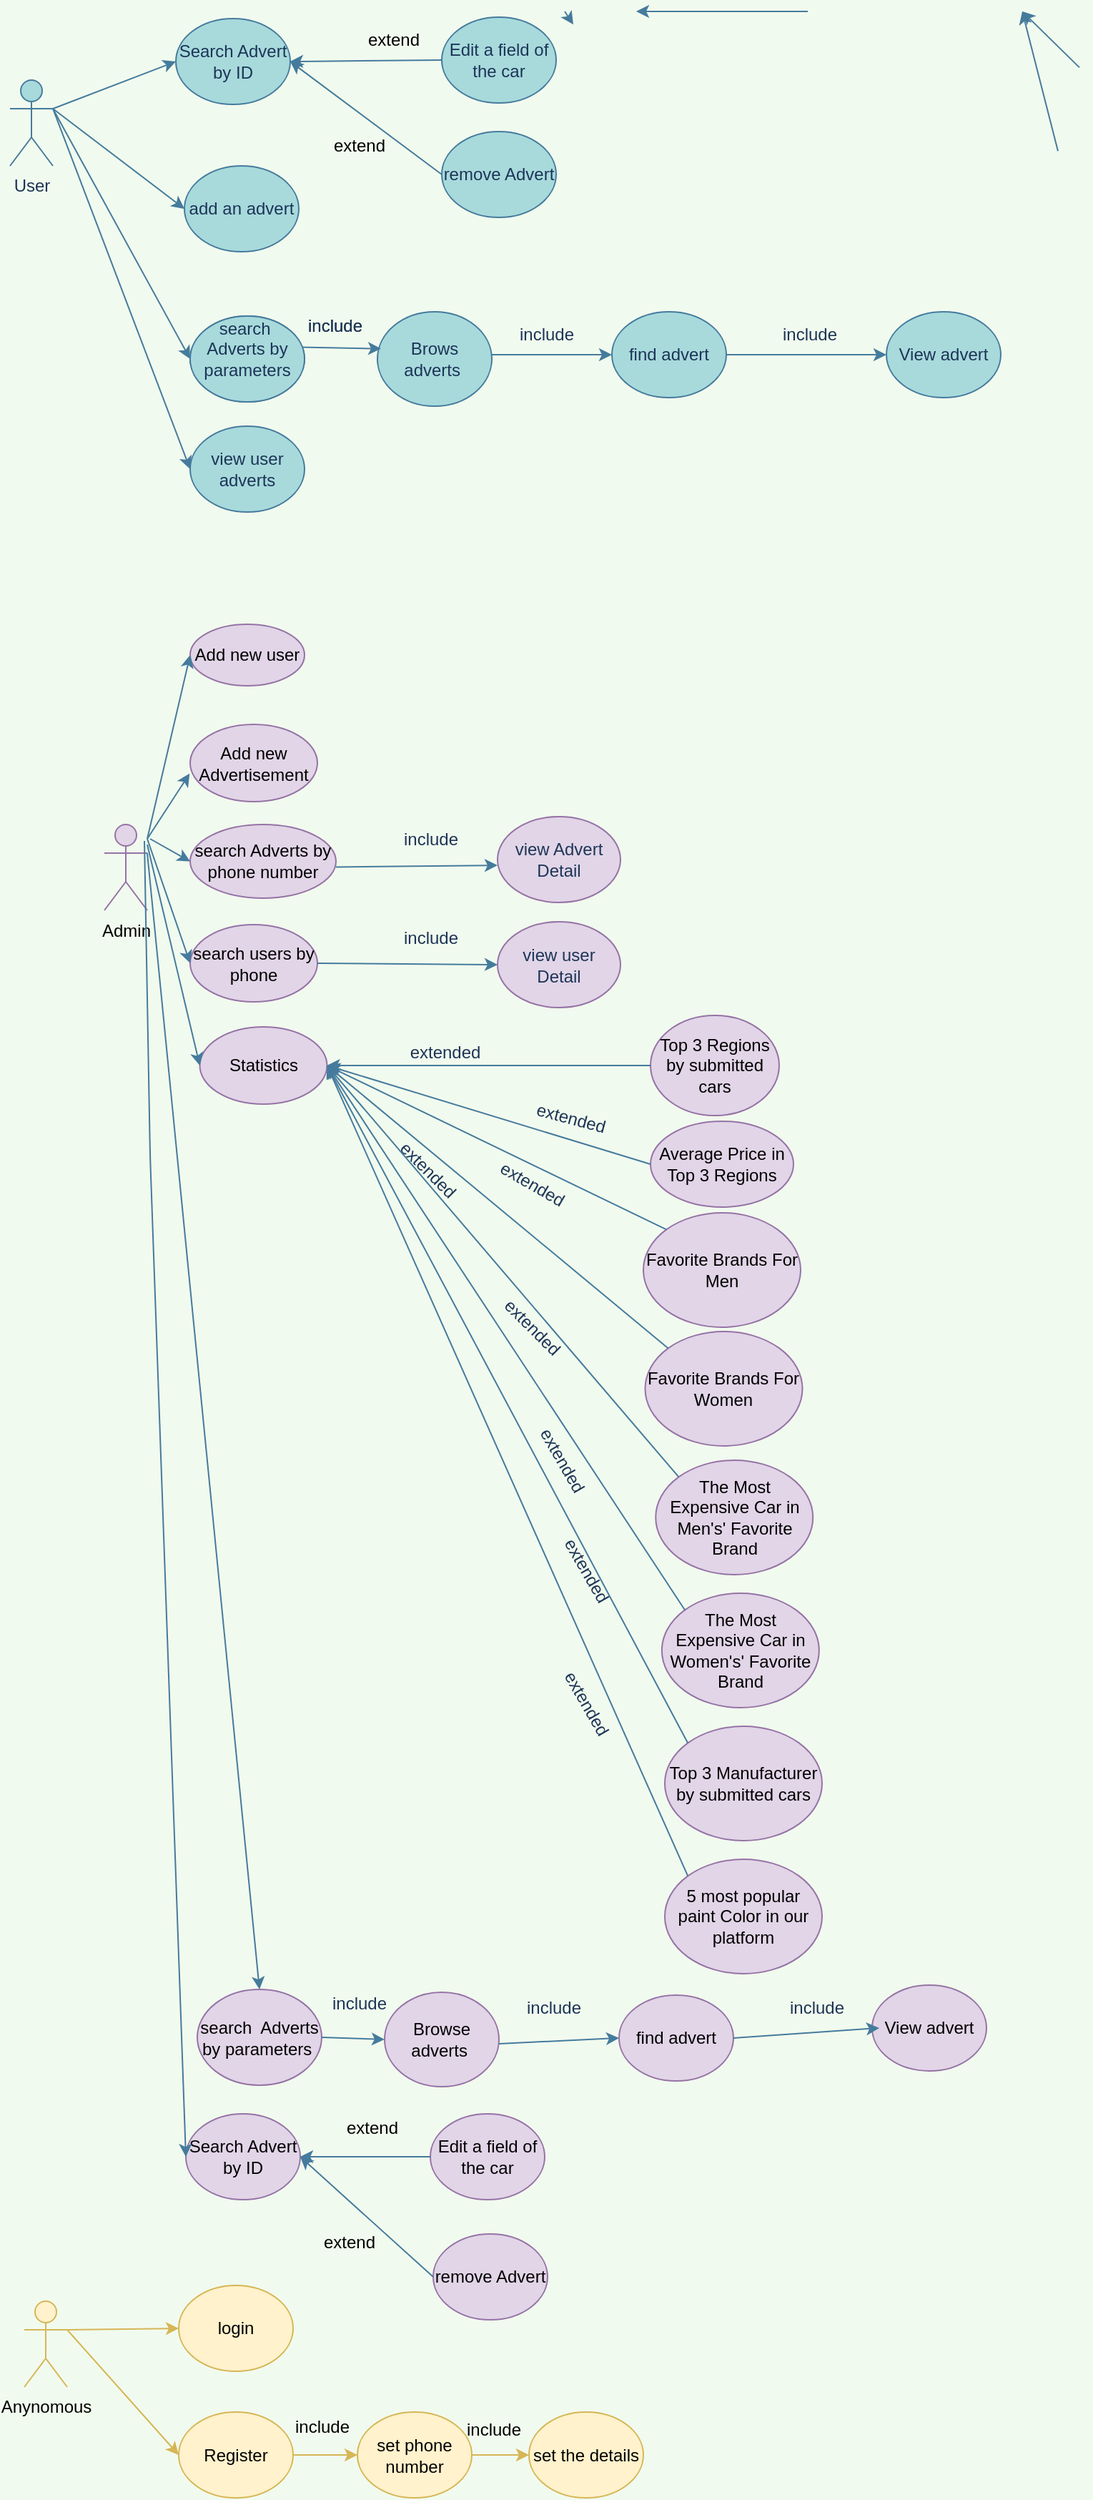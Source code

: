 <mxfile version="14.9.0" type="github">
  <diagram id="tswVuwicUbU1k4SYGEqR" name="Page-1">
    <mxGraphModel dx="1120" dy="589" grid="1" gridSize="10" guides="1" tooltips="1" connect="1" arrows="1" fold="1" page="1" pageScale="1" pageWidth="850" pageHeight="1100" background="#F1FAEE" math="0" shadow="0">
      <root>
        <mxCell id="0" />
        <mxCell id="1" parent="0" />
        <mxCell id="bs741uLaWHL2bu_HKlmw-3" value="User" style="shape=umlActor;verticalLabelPosition=bottom;verticalAlign=top;html=1;outlineConnect=0;fillColor=#A8DADC;strokeColor=#457B9D;fontColor=#1D3557;" parent="1" vertex="1">
          <mxGeometry x="102" y="88" width="30" height="60" as="geometry" />
        </mxCell>
        <mxCell id="bs741uLaWHL2bu_HKlmw-4" value="Admin" style="shape=umlActor;verticalLabelPosition=bottom;verticalAlign=top;html=1;outlineConnect=0;fillColor=#e1d5e7;strokeColor=#9673a6;" parent="1" vertex="1">
          <mxGeometry x="168" y="608.5" width="30" height="60" as="geometry" />
        </mxCell>
        <mxCell id="bs741uLaWHL2bu_HKlmw-12" value="Add new user" style="ellipse;whiteSpace=wrap;html=1;fillColor=#e1d5e7;strokeColor=#9673a6;" parent="1" vertex="1">
          <mxGeometry x="228" y="468.5" width="80" height="43" as="geometry" />
        </mxCell>
        <mxCell id="bs741uLaWHL2bu_HKlmw-13" value="Add new Advertisement" style="ellipse;whiteSpace=wrap;html=1;fillColor=#e1d5e7;strokeColor=#9673a6;" parent="1" vertex="1">
          <mxGeometry x="228" y="538.5" width="89" height="54" as="geometry" />
        </mxCell>
        <mxCell id="bs741uLaWHL2bu_HKlmw-14" value="search Adverts by phone number" style="ellipse;whiteSpace=wrap;html=1;fillColor=#e1d5e7;strokeColor=#9673a6;" parent="1" vertex="1">
          <mxGeometry x="228" y="608.5" width="102" height="51.5" as="geometry" />
        </mxCell>
        <mxCell id="bs741uLaWHL2bu_HKlmw-15" value="search users by phone" style="ellipse;whiteSpace=wrap;html=1;fillColor=#e1d5e7;strokeColor=#9673a6;" parent="1" vertex="1">
          <mxGeometry x="228" y="678.5" width="89" height="54" as="geometry" />
        </mxCell>
        <mxCell id="bs741uLaWHL2bu_HKlmw-18" value="Register" style="ellipse;whiteSpace=wrap;html=1;fillColor=#fff2cc;strokeColor=#d6b656;" parent="1" vertex="1">
          <mxGeometry x="220" y="1718.5" width="80" height="60" as="geometry" />
        </mxCell>
        <mxCell id="bs741uLaWHL2bu_HKlmw-20" value="add an advert" style="ellipse;whiteSpace=wrap;html=1;fillColor=#A8DADC;strokeColor=#457B9D;fontColor=#1D3557;" parent="1" vertex="1">
          <mxGeometry x="224" y="148" width="80" height="60" as="geometry" />
        </mxCell>
        <mxCell id="bs741uLaWHL2bu_HKlmw-21" value="search all Adverts&amp;nbsp;" style="ellipse;whiteSpace=wrap;html=1;fillColor=#A8DADC;strokeColor=#457B9D;fontColor=#1D3557;" parent="1" vertex="1">
          <mxGeometry x="228" y="253" width="80" height="60" as="geometry" />
        </mxCell>
        <mxCell id="bs741uLaWHL2bu_HKlmw-25" value="" style="endArrow=classic;html=1;entryX=0;entryY=0.5;entryDx=0;entryDy=0;exitX=1;exitY=0.333;exitDx=0;exitDy=0;labelBackgroundColor=#F1FAEE;strokeColor=#457B9D;fontColor=#1D3557;exitPerimeter=0;" parent="1" source="bs741uLaWHL2bu_HKlmw-3" target="ZwZOfSkLAcL02MN4zeSt-24" edge="1">
          <mxGeometry width="50" height="50" relative="1" as="geometry">
            <mxPoint x="186" y="110" as="sourcePoint" />
            <mxPoint x="220" y="40" as="targetPoint" />
          </mxGeometry>
        </mxCell>
        <mxCell id="bs741uLaWHL2bu_HKlmw-29" value="" style="endArrow=classic;html=1;entryX=0;entryY=0.5;entryDx=0;entryDy=0;exitX=1;exitY=0.333;exitDx=0;exitDy=0;labelBackgroundColor=#F1FAEE;strokeColor=#457B9D;fontColor=#1D3557;exitPerimeter=0;" parent="1" source="bs741uLaWHL2bu_HKlmw-3" target="bs741uLaWHL2bu_HKlmw-20" edge="1">
          <mxGeometry width="50" height="50" relative="1" as="geometry">
            <mxPoint x="186" y="110" as="sourcePoint" />
            <mxPoint x="286.72" y="80" as="targetPoint" />
          </mxGeometry>
        </mxCell>
        <mxCell id="bs741uLaWHL2bu_HKlmw-30" value="" style="endArrow=classic;html=1;exitX=1;exitY=0.333;exitDx=0;exitDy=0;entryX=0;entryY=0.5;entryDx=0;entryDy=0;labelBackgroundColor=#F1FAEE;strokeColor=#457B9D;fontColor=#1D3557;exitPerimeter=0;" parent="1" source="bs741uLaWHL2bu_HKlmw-3" target="bs741uLaWHL2bu_HKlmw-21" edge="1">
          <mxGeometry width="50" height="50" relative="1" as="geometry">
            <mxPoint x="186" y="110" as="sourcePoint" />
            <mxPoint x="251.0" y="170.5" as="targetPoint" />
          </mxGeometry>
        </mxCell>
        <mxCell id="bs741uLaWHL2bu_HKlmw-36" value="" style="endArrow=classic;html=1;labelBackgroundColor=#F1FAEE;strokeColor=#d6b656;fontColor=#1D3557;entryX=0;entryY=0.5;entryDx=0;entryDy=0;exitX=1;exitY=0.333;exitDx=0;exitDy=0;exitPerimeter=0;fillColor=#fff2cc;" parent="1" source="DUVo78RTMQmbti6cE1o_-9" target="DUVo78RTMQmbti6cE1o_-12" edge="1">
          <mxGeometry width="50" height="50" relative="1" as="geometry">
            <mxPoint x="160" y="1670" as="sourcePoint" />
            <mxPoint x="200" y="1672" as="targetPoint" />
          </mxGeometry>
        </mxCell>
        <mxCell id="bs741uLaWHL2bu_HKlmw-39" value="" style="endArrow=classic;html=1;exitX=1;exitY=0.5;exitDx=0;exitDy=0;labelBackgroundColor=#F1FAEE;strokeColor=#457B9D;fontColor=#1D3557;entryX=0;entryY=0.5;entryDx=0;entryDy=0;" parent="1" target="bs741uLaWHL2bu_HKlmw-37" edge="1">
          <mxGeometry width="50" height="50" relative="1" as="geometry">
            <mxPoint x="660" y="40" as="sourcePoint" />
            <mxPoint x="540" y="40" as="targetPoint" />
          </mxGeometry>
        </mxCell>
        <mxCell id="bs741uLaWHL2bu_HKlmw-56" value="include" style="text;html=1;align=center;verticalAlign=middle;resizable=0;points=[];autosize=1;strokeColor=none;rotation=0;fontColor=#1D3557;" parent="1" vertex="1">
          <mxGeometry x="304" y="250" width="50" height="20" as="geometry" />
        </mxCell>
        <mxCell id="Sk61M5sw2czVdU3ApHa5-1" value="Brows adverts&amp;nbsp;" style="ellipse;whiteSpace=wrap;html=1;fillColor=#A8DADC;strokeColor=#457B9D;fontColor=#1D3557;" parent="1" vertex="1">
          <mxGeometry x="359" y="250" width="80" height="66" as="geometry" />
        </mxCell>
        <mxCell id="Sk61M5sw2czVdU3ApHa5-3" value="find advert" style="ellipse;whiteSpace=wrap;html=1;fillColor=#A8DADC;strokeColor=#457B9D;fontColor=#1D3557;" parent="1" vertex="1">
          <mxGeometry x="523" y="250" width="80" height="60" as="geometry" />
        </mxCell>
        <mxCell id="Sk61M5sw2czVdU3ApHa5-5" value="" style="endArrow=classic;html=1;labelBackgroundColor=#F1FAEE;strokeColor=#457B9D;fontColor=#1D3557;entryX=0;entryY=0.5;entryDx=0;entryDy=0;" parent="1" target="Sk61M5sw2czVdU3ApHa5-3" edge="1">
          <mxGeometry width="50" height="50" relative="1" as="geometry">
            <mxPoint x="439" y="280" as="sourcePoint" />
            <mxPoint x="428.5" y="280" as="targetPoint" />
          </mxGeometry>
        </mxCell>
        <mxCell id="Sk61M5sw2czVdU3ApHa5-6" value="include" style="text;html=1;align=center;verticalAlign=middle;resizable=0;points=[];autosize=1;strokeColor=none;rotation=0;fontColor=#1D3557;" parent="1" vertex="1">
          <mxGeometry x="452" y="256" width="50" height="20" as="geometry" />
        </mxCell>
        <mxCell id="Sk61M5sw2czVdU3ApHa5-8" value="" style="endArrow=classic;html=1;exitX=0.968;exitY=0.363;exitDx=0;exitDy=0;labelBackgroundColor=#F1FAEE;strokeColor=#457B9D;fontColor=#1D3557;entryX=0.031;entryY=0.391;entryDx=0;entryDy=0;entryPerimeter=0;exitPerimeter=0;" parent="1" source="bs741uLaWHL2bu_HKlmw-21" target="Sk61M5sw2czVdU3ApHa5-1" edge="1">
          <mxGeometry width="50" height="50" relative="1" as="geometry">
            <mxPoint x="259" y="300" as="sourcePoint" />
            <mxPoint x="330" y="304" as="targetPoint" />
          </mxGeometry>
        </mxCell>
        <mxCell id="Sk61M5sw2czVdU3ApHa5-9" value="View advert" style="ellipse;whiteSpace=wrap;html=1;fillColor=#A8DADC;strokeColor=#457B9D;fontColor=#1D3557;" parent="1" vertex="1">
          <mxGeometry x="715" y="250" width="80" height="60" as="geometry" />
        </mxCell>
        <mxCell id="Sk61M5sw2czVdU3ApHa5-10" value="" style="endArrow=classic;html=1;exitX=1;exitY=0.5;exitDx=0;exitDy=0;labelBackgroundColor=#F1FAEE;strokeColor=#457B9D;fontColor=#1D3557;entryX=0;entryY=0.5;entryDx=0;entryDy=0;" parent="1" source="Sk61M5sw2czVdU3ApHa5-3" target="Sk61M5sw2czVdU3ApHa5-9" edge="1">
          <mxGeometry width="50" height="50" relative="1" as="geometry">
            <mxPoint x="448.5" y="325.76" as="sourcePoint" />
            <mxPoint x="468.5" y="356" as="targetPoint" />
          </mxGeometry>
        </mxCell>
        <mxCell id="Sk61M5sw2czVdU3ApHa5-12" value="set&amp;nbsp;phone number" style="ellipse;whiteSpace=wrap;html=1;fillColor=#fff2cc;strokeColor=#d6b656;" parent="1" vertex="1">
          <mxGeometry x="345" y="1718.5" width="80" height="60" as="geometry" />
        </mxCell>
        <mxCell id="Sk61M5sw2czVdU3ApHa5-14" value="" style="endArrow=classic;html=1;labelBackgroundColor=#F1FAEE;strokeColor=#d6b656;fontColor=#1D3557;entryX=0;entryY=0.5;entryDx=0;entryDy=0;fillColor=#fff2cc;exitX=1;exitY=0.5;exitDx=0;exitDy=0;" parent="1" source="bs741uLaWHL2bu_HKlmw-18" target="Sk61M5sw2czVdU3ApHa5-12" edge="1">
          <mxGeometry width="50" height="50" relative="1" as="geometry">
            <mxPoint x="305" y="1790" as="sourcePoint" />
            <mxPoint x="328" y="1757" as="targetPoint" />
          </mxGeometry>
        </mxCell>
        <mxCell id="Sk61M5sw2czVdU3ApHa5-15" value="include" style="text;html=1;align=center;verticalAlign=middle;resizable=0;points=[];autosize=1;rotation=0;" parent="1" vertex="1">
          <mxGeometry x="295" y="1718.5" width="50" height="20" as="geometry" />
        </mxCell>
        <mxCell id="Sk61M5sw2czVdU3ApHa5-16" value="set the details" style="ellipse;whiteSpace=wrap;html=1;fillColor=#fff2cc;strokeColor=#d6b656;" parent="1" vertex="1">
          <mxGeometry x="465" y="1718.5" width="80" height="60" as="geometry" />
        </mxCell>
        <mxCell id="Sk61M5sw2czVdU3ApHa5-20" value="include" style="text;html=1;align=center;verticalAlign=middle;resizable=0;points=[];autosize=1;rotation=0;" parent="1" vertex="1">
          <mxGeometry x="415" y="1721" width="50" height="20" as="geometry" />
        </mxCell>
        <mxCell id="Sk61M5sw2czVdU3ApHa5-21" value="" style="endArrow=classic;html=1;entryX=0;entryY=0.5;entryDx=0;entryDy=0;labelBackgroundColor=#F1FAEE;strokeColor=#d6b656;fontColor=#1D3557;fillColor=#fff2cc;exitX=1;exitY=0.5;exitDx=0;exitDy=0;" parent="1" source="Sk61M5sw2czVdU3ApHa5-12" target="Sk61M5sw2czVdU3ApHa5-16" edge="1">
          <mxGeometry width="50" height="50" relative="1" as="geometry">
            <mxPoint x="276" y="1761" as="sourcePoint" />
            <mxPoint x="295.553" y="1929.91" as="targetPoint" />
          </mxGeometry>
        </mxCell>
        <mxCell id="Sk61M5sw2czVdU3ApHa5-38" value="" style="endArrow=classic;html=1;entryX=0;entryY=0.5;entryDx=0;entryDy=0;labelBackgroundColor=#F1FAEE;strokeColor=#457B9D;fontColor=#1D3557;" parent="1" target="bs741uLaWHL2bu_HKlmw-12" edge="1">
          <mxGeometry width="50" height="50" relative="1" as="geometry">
            <mxPoint x="198" y="618.5" as="sourcePoint" />
            <mxPoint x="250" y="688.5" as="targetPoint" />
          </mxGeometry>
        </mxCell>
        <mxCell id="Sk61M5sw2czVdU3ApHa5-39" value="" style="endArrow=classic;html=1;entryX=-0.004;entryY=0.636;entryDx=0;entryDy=0;labelBackgroundColor=#F1FAEE;strokeColor=#457B9D;fontColor=#1D3557;entryPerimeter=0;" parent="1" target="bs741uLaWHL2bu_HKlmw-13" edge="1">
          <mxGeometry width="50" height="50" relative="1" as="geometry">
            <mxPoint x="198" y="618.5" as="sourcePoint" />
            <mxPoint x="228" y="518.5" as="targetPoint" />
          </mxGeometry>
        </mxCell>
        <mxCell id="Sk61M5sw2czVdU3ApHa5-40" value="" style="endArrow=classic;html=1;entryX=0;entryY=0.5;entryDx=0;entryDy=0;labelBackgroundColor=#F1FAEE;strokeColor=#457B9D;fontColor=#1D3557;" parent="1" target="bs741uLaWHL2bu_HKlmw-14" edge="1">
          <mxGeometry width="50" height="50" relative="1" as="geometry">
            <mxPoint x="200" y="618.5" as="sourcePoint" />
            <mxPoint x="228.0" y="594.5" as="targetPoint" />
          </mxGeometry>
        </mxCell>
        <mxCell id="Sk61M5sw2czVdU3ApHa5-41" value="" style="endArrow=classic;html=1;entryX=0;entryY=0.5;entryDx=0;entryDy=0;labelBackgroundColor=#F1FAEE;strokeColor=#457B9D;fontColor=#1D3557;" parent="1" target="bs741uLaWHL2bu_HKlmw-15" edge="1">
          <mxGeometry width="50" height="50" relative="1" as="geometry">
            <mxPoint x="198" y="618.5" as="sourcePoint" />
            <mxPoint x="226" y="658.5" as="targetPoint" />
          </mxGeometry>
        </mxCell>
        <mxCell id="Sk61M5sw2czVdU3ApHa5-54" value="Statistics" style="ellipse;whiteSpace=wrap;html=1;fillColor=#e1d5e7;strokeColor=#9673a6;" parent="1" vertex="1">
          <mxGeometry x="234.75" y="750" width="89" height="54" as="geometry" />
        </mxCell>
        <mxCell id="Sk61M5sw2czVdU3ApHa5-55" value="" style="endArrow=classic;html=1;entryX=0;entryY=0.5;entryDx=0;entryDy=0;labelBackgroundColor=#F1FAEE;strokeColor=#457B9D;fontColor=#1D3557;" parent="1" target="Sk61M5sw2czVdU3ApHa5-54" edge="1">
          <mxGeometry width="50" height="50" relative="1" as="geometry">
            <mxPoint x="198" y="622.5" as="sourcePoint" />
            <mxPoint x="228.0" y="854" as="targetPoint" />
          </mxGeometry>
        </mxCell>
        <mxCell id="Sk61M5sw2czVdU3ApHa5-56" value="Top 3 Regions by submitted cars" style="ellipse;whiteSpace=wrap;html=1;fillColor=#e1d5e7;strokeColor=#9673a6;" parent="1" vertex="1">
          <mxGeometry x="550" y="742" width="90" height="70" as="geometry" />
        </mxCell>
        <mxCell id="Sk61M5sw2czVdU3ApHa5-57" value="Average Price in Top 3 Regions" style="ellipse;whiteSpace=wrap;html=1;fillColor=#e1d5e7;strokeColor=#9673a6;" parent="1" vertex="1">
          <mxGeometry x="550" y="816" width="100" height="60" as="geometry" />
        </mxCell>
        <mxCell id="Sk61M5sw2czVdU3ApHa5-58" value="Favorite Brands For Men" style="ellipse;whiteSpace=wrap;html=1;fillColor=#e1d5e7;strokeColor=#9673a6;" parent="1" vertex="1">
          <mxGeometry x="545" y="880" width="110" height="80" as="geometry" />
        </mxCell>
        <mxCell id="Sk61M5sw2czVdU3ApHa5-60" value="" style="endArrow=classic;html=1;fontColor=#1D3557;strokeColor=#457B9D;fillColor=#A8DADC;exitX=0;exitY=0.5;exitDx=0;exitDy=0;entryX=1;entryY=0.5;entryDx=0;entryDy=0;" parent="1" source="Sk61M5sw2czVdU3ApHa5-56" target="Sk61M5sw2czVdU3ApHa5-54" edge="1">
          <mxGeometry width="50" height="50" relative="1" as="geometry">
            <mxPoint x="375.75" y="690" as="sourcePoint" />
            <mxPoint x="425.75" y="640" as="targetPoint" />
          </mxGeometry>
        </mxCell>
        <mxCell id="Sk61M5sw2czVdU3ApHa5-61" value="" style="endArrow=classic;html=1;fontColor=#1D3557;strokeColor=#457B9D;fillColor=#A8DADC;exitX=0;exitY=0.5;exitDx=0;exitDy=0;entryX=1;entryY=0.5;entryDx=0;entryDy=0;" parent="1" source="Sk61M5sw2czVdU3ApHa5-57" target="Sk61M5sw2czVdU3ApHa5-54" edge="1">
          <mxGeometry width="50" height="50" relative="1" as="geometry">
            <mxPoint x="428.75" y="800" as="sourcePoint" />
            <mxPoint x="298.75" y="882" as="targetPoint" />
          </mxGeometry>
        </mxCell>
        <mxCell id="Sk61M5sw2czVdU3ApHa5-62" value="" style="endArrow=classic;html=1;fontColor=#1D3557;strokeColor=#457B9D;fillColor=#A8DADC;exitX=0;exitY=0;exitDx=0;exitDy=0;entryX=1;entryY=0.5;entryDx=0;entryDy=0;" parent="1" source="Sk61M5sw2czVdU3ApHa5-58" target="Sk61M5sw2czVdU3ApHa5-54" edge="1">
          <mxGeometry width="50" height="50" relative="1" as="geometry">
            <mxPoint x="423.75" y="870" as="sourcePoint" />
            <mxPoint x="297.75" y="871" as="targetPoint" />
            <Array as="points" />
          </mxGeometry>
        </mxCell>
        <mxCell id="Sk61M5sw2czVdU3ApHa5-63" value="extended" style="text;html=1;align=center;verticalAlign=middle;resizable=0;points=[];autosize=1;strokeColor=none;rotation=0;fontColor=#1D3557;" parent="1" vertex="1">
          <mxGeometry x="370.75" y="757.5" width="70" height="20" as="geometry" />
        </mxCell>
        <mxCell id="Sk61M5sw2czVdU3ApHa5-64" value="extended" style="text;html=1;align=center;verticalAlign=middle;resizable=0;points=[];autosize=1;strokeColor=none;rotation=15;fontColor=#1D3557;" parent="1" vertex="1">
          <mxGeometry x="459" y="804" width="70" height="20" as="geometry" />
        </mxCell>
        <mxCell id="Sk61M5sw2czVdU3ApHa5-65" value="extended" style="text;html=1;align=center;verticalAlign=middle;resizable=0;points=[];autosize=1;strokeColor=none;rotation=30;fontColor=#1D3557;" parent="1" vertex="1">
          <mxGeometry x="432" y="850" width="70" height="20" as="geometry" />
        </mxCell>
        <mxCell id="Sk61M5sw2czVdU3ApHa5-76" value="" style="endArrow=classic;html=1;exitX=1;exitY=0.5;exitDx=0;exitDy=0;labelBackgroundColor=#F1FAEE;strokeColor=#457B9D;fontColor=#1D3557;entryX=0;entryY=0.5;entryDx=0;entryDy=0;" parent="1" target="Sk61M5sw2czVdU3ApHa5-71" edge="1">
          <mxGeometry width="50" height="50" relative="1" as="geometry">
            <mxPoint x="490" y="40" as="sourcePoint" />
            <mxPoint x="496" y="49.17" as="targetPoint" />
          </mxGeometry>
        </mxCell>
        <mxCell id="DUVo78RTMQmbti6cE1o_-3" value="" style="endArrow=classic;html=1;exitX=0;exitY=0.5;exitDx=0;exitDy=0;labelBackgroundColor=#F1FAEE;strokeColor=#457B9D;fontColor=#1D3557;entryX=1;entryY=0.5;entryDx=0;entryDy=0;" parent="1" source="DUVo78RTMQmbti6cE1o_-1" edge="1">
          <mxGeometry width="50" height="50" relative="1" as="geometry">
            <mxPoint x="850" y="79.17" as="sourcePoint" />
            <mxPoint x="810" y="40" as="targetPoint" />
          </mxGeometry>
        </mxCell>
        <mxCell id="DUVo78RTMQmbti6cE1o_-6" value="" style="endArrow=classic;html=1;exitX=0;exitY=0.5;exitDx=0;exitDy=0;labelBackgroundColor=#F1FAEE;strokeColor=#457B9D;fontColor=#1D3557;entryX=1;entryY=0.5;entryDx=0;entryDy=0;" parent="1" source="DUVo78RTMQmbti6cE1o_-5" edge="1">
          <mxGeometry width="50" height="50" relative="1" as="geometry">
            <mxPoint x="835" y="137.58" as="sourcePoint" />
            <mxPoint x="810" y="40" as="targetPoint" />
          </mxGeometry>
        </mxCell>
        <mxCell id="DUVo78RTMQmbti6cE1o_-8" value="include" style="text;html=1;align=center;verticalAlign=middle;resizable=0;points=[];autosize=1;strokeColor=none;rotation=0;fontColor=#1D3557;" parent="1" vertex="1">
          <mxGeometry x="636" y="256" width="50" height="20" as="geometry" />
        </mxCell>
        <mxCell id="DUVo78RTMQmbti6cE1o_-9" value="Anynomous" style="shape=umlActor;verticalLabelPosition=bottom;verticalAlign=top;html=1;outlineConnect=0;fillColor=#fff2cc;strokeColor=#d6b656;" parent="1" vertex="1">
          <mxGeometry x="112" y="1641" width="30" height="60" as="geometry" />
        </mxCell>
        <mxCell id="DUVo78RTMQmbti6cE1o_-12" value="login" style="ellipse;whiteSpace=wrap;html=1;fillColor=#fff2cc;strokeColor=#d6b656;" parent="1" vertex="1">
          <mxGeometry x="220" y="1630" width="80" height="60" as="geometry" />
        </mxCell>
        <mxCell id="DUVo78RTMQmbti6cE1o_-13" value="" style="endArrow=classic;html=1;labelBackgroundColor=#F1FAEE;strokeColor=#d6b656;fontColor=#1D3557;entryX=0;entryY=0.5;entryDx=0;entryDy=0;exitX=1;exitY=0.333;exitDx=0;exitDy=0;exitPerimeter=0;fillColor=#fff2cc;" parent="1" source="DUVo78RTMQmbti6cE1o_-9" target="bs741uLaWHL2bu_HKlmw-18" edge="1">
          <mxGeometry width="50" height="50" relative="1" as="geometry">
            <mxPoint x="190.5" y="1710" as="sourcePoint" />
            <mxPoint x="230" y="1680" as="targetPoint" />
          </mxGeometry>
        </mxCell>
        <mxCell id="DUVo78RTMQmbti6cE1o_-14" value="view user adverts" style="ellipse;whiteSpace=wrap;html=1;fillColor=#A8DADC;strokeColor=#457B9D;fontColor=#1D3557;" parent="1" vertex="1">
          <mxGeometry x="228" y="330" width="80" height="60" as="geometry" />
        </mxCell>
        <mxCell id="DUVo78RTMQmbti6cE1o_-15" value="" style="endArrow=classic;html=1;exitX=1;exitY=0.333;exitDx=0;exitDy=0;entryX=0;entryY=0.5;entryDx=0;entryDy=0;labelBackgroundColor=#F1FAEE;strokeColor=#457B9D;fontColor=#1D3557;exitPerimeter=0;" parent="1" source="bs741uLaWHL2bu_HKlmw-3" target="DUVo78RTMQmbti6cE1o_-14" edge="1">
          <mxGeometry width="50" height="50" relative="1" as="geometry">
            <mxPoint x="73.5" y="205" as="sourcePoint" />
            <mxPoint x="160.5" y="353" as="targetPoint" />
          </mxGeometry>
        </mxCell>
        <mxCell id="DUVo78RTMQmbti6cE1o_-20" value="&lt;span style=&quot;color: rgb(29 , 53 , 87)&quot;&gt;view Advert Detail&lt;/span&gt;" style="ellipse;whiteSpace=wrap;html=1;fillColor=#e1d5e7;strokeColor=#9673a6;" parent="1" vertex="1">
          <mxGeometry x="443" y="603" width="86" height="60" as="geometry" />
        </mxCell>
        <mxCell id="DUVo78RTMQmbti6cE1o_-21" value="include" style="text;html=1;align=center;verticalAlign=middle;resizable=0;points=[];autosize=1;strokeColor=none;rotation=0;fontColor=#1D3557;" parent="1" vertex="1">
          <mxGeometry x="371" y="608.5" width="50" height="20" as="geometry" />
        </mxCell>
        <mxCell id="DUVo78RTMQmbti6cE1o_-22" value="" style="endArrow=classic;html=1;labelBackgroundColor=#F1FAEE;strokeColor=#457B9D;fontColor=#1D3557;exitX=1;exitY=0.5;exitDx=0;exitDy=0;entryX=0;entryY=0.5;entryDx=0;entryDy=0;" parent="1" edge="1">
          <mxGeometry width="50" height="50" relative="1" as="geometry">
            <mxPoint x="330" y="638.25" as="sourcePoint" />
            <mxPoint x="443" y="637" as="targetPoint" />
          </mxGeometry>
        </mxCell>
        <mxCell id="DUVo78RTMQmbti6cE1o_-23" value="&lt;span style=&quot;color: rgb(29 , 53 , 87)&quot;&gt;view user Detail&lt;/span&gt;" style="ellipse;whiteSpace=wrap;html=1;fillColor=#e1d5e7;strokeColor=#9673a6;" parent="1" vertex="1">
          <mxGeometry x="443" y="676.5" width="86" height="60" as="geometry" />
        </mxCell>
        <mxCell id="DUVo78RTMQmbti6cE1o_-24" value="include" style="text;html=1;align=center;verticalAlign=middle;resizable=0;points=[];autosize=1;strokeColor=none;rotation=0;fontColor=#1D3557;" parent="1" vertex="1">
          <mxGeometry x="371" y="678" width="50" height="20" as="geometry" />
        </mxCell>
        <mxCell id="DUVo78RTMQmbti6cE1o_-25" value="" style="endArrow=classic;html=1;labelBackgroundColor=#F1FAEE;strokeColor=#457B9D;fontColor=#1D3557;entryX=0;entryY=0.5;entryDx=0;entryDy=0;exitX=1;exitY=0.5;exitDx=0;exitDy=0;" parent="1" source="bs741uLaWHL2bu_HKlmw-15" target="DUVo78RTMQmbti6cE1o_-23" edge="1">
          <mxGeometry width="50" height="50" relative="1" as="geometry">
            <mxPoint x="346" y="730" as="sourcePoint" />
            <mxPoint x="446.5" y="728.5" as="targetPoint" />
          </mxGeometry>
        </mxCell>
        <mxCell id="DUVo78RTMQmbti6cE1o_-40" value="Search Advert by ID" style="ellipse;whiteSpace=wrap;html=1;fillColor=#e1d5e7;strokeColor=#9673a6;" parent="1" vertex="1">
          <mxGeometry x="225" y="1510" width="80" height="60" as="geometry" />
        </mxCell>
        <mxCell id="DUVo78RTMQmbti6cE1o_-54" value="Edit a field of the car" style="ellipse;whiteSpace=wrap;html=1;fillColor=#e1d5e7;strokeColor=#9673a6;" parent="1" vertex="1">
          <mxGeometry x="396" y="1510" width="80" height="60" as="geometry" />
        </mxCell>
        <mxCell id="DUVo78RTMQmbti6cE1o_-55" value="" style="endArrow=classic;html=1;exitX=0;exitY=0.5;exitDx=0;exitDy=0;labelBackgroundColor=#F1FAEE;strokeColor=#457B9D;fontColor=#1D3557;entryX=1;entryY=0.5;entryDx=0;entryDy=0;" parent="1" source="DUVo78RTMQmbti6cE1o_-54" target="DUVo78RTMQmbti6cE1o_-40" edge="1">
          <mxGeometry width="50" height="50" relative="1" as="geometry">
            <mxPoint x="855" y="1579.17" as="sourcePoint" />
            <mxPoint x="815" y="1540" as="targetPoint" />
          </mxGeometry>
        </mxCell>
        <mxCell id="DUVo78RTMQmbti6cE1o_-56" value="extend" style="text;html=1;align=center;verticalAlign=middle;resizable=0;points=[];autosize=1;rotation=0;" parent="1" vertex="1">
          <mxGeometry x="330" y="1510" width="50" height="20" as="geometry" />
        </mxCell>
        <mxCell id="DUVo78RTMQmbti6cE1o_-57" value="remove Advert" style="ellipse;whiteSpace=wrap;html=1;fillColor=#e1d5e7;strokeColor=#9673a6;" parent="1" vertex="1">
          <mxGeometry x="398" y="1594" width="80" height="60" as="geometry" />
        </mxCell>
        <mxCell id="DUVo78RTMQmbti6cE1o_-58" value="" style="endArrow=classic;html=1;exitX=0;exitY=0.5;exitDx=0;exitDy=0;labelBackgroundColor=#F1FAEE;strokeColor=#457B9D;fontColor=#1D3557;entryX=1;entryY=0.5;entryDx=0;entryDy=0;" parent="1" source="DUVo78RTMQmbti6cE1o_-57" target="DUVo78RTMQmbti6cE1o_-40" edge="1">
          <mxGeometry width="50" height="50" relative="1" as="geometry">
            <mxPoint x="840" y="1637.58" as="sourcePoint" />
            <mxPoint x="300" y="1630" as="targetPoint" />
          </mxGeometry>
        </mxCell>
        <mxCell id="DUVo78RTMQmbti6cE1o_-59" value="extend" style="text;html=1;align=center;verticalAlign=middle;resizable=0;points=[];autosize=1;rotation=0;" parent="1" vertex="1">
          <mxGeometry x="314" y="1590" width="50" height="20" as="geometry" />
        </mxCell>
        <mxCell id="DUVo78RTMQmbti6cE1o_-60" value="" style="endArrow=classic;html=1;entryX=0;entryY=0.5;entryDx=0;entryDy=0;labelBackgroundColor=#F1FAEE;strokeColor=#457B9D;fontColor=#1D3557;" parent="1" target="DUVo78RTMQmbti6cE1o_-40" edge="1">
          <mxGeometry width="50" height="50" relative="1" as="geometry">
            <mxPoint x="196" y="620" as="sourcePoint" />
            <mxPoint x="116.0" y="981.5" as="targetPoint" />
            <Array as="points">
              <mxPoint x="200" y="840" />
            </Array>
          </mxGeometry>
        </mxCell>
        <mxCell id="XXw1GStNhqsIxazX1fRy-12" value="search&amp;nbsp; Adverts by parameters&lt;br&gt;&amp;nbsp;" style="ellipse;whiteSpace=wrap;html=1;fillColor=#A8DADC;strokeColor=#457B9D;fontColor=#1D3557;" parent="1" vertex="1">
          <mxGeometry x="228" y="253" width="80" height="60" as="geometry" />
        </mxCell>
        <mxCell id="XXw1GStNhqsIxazX1fRy-13" value="include" style="text;html=1;align=center;verticalAlign=middle;resizable=0;points=[];autosize=1;strokeColor=none;rotation=0;fontColor=#1D3557;" parent="1" vertex="1">
          <mxGeometry x="304" y="250" width="50" height="20" as="geometry" />
        </mxCell>
        <mxCell id="XXw1GStNhqsIxazX1fRy-14" value="Browse adverts&amp;nbsp;" style="ellipse;whiteSpace=wrap;html=1;fillColor=#e1d5e7;strokeColor=#9673a6;fontColor=#000000;" parent="1" vertex="1">
          <mxGeometry x="364" y="1425" width="80" height="66" as="geometry" />
        </mxCell>
        <mxCell id="XXw1GStNhqsIxazX1fRy-15" value="find advert" style="ellipse;whiteSpace=wrap;html=1;fillColor=#e1d5e7;strokeColor=#9673a6;fontColor=#000000;" parent="1" vertex="1">
          <mxGeometry x="528" y="1427" width="80" height="60" as="geometry" />
        </mxCell>
        <mxCell id="XXw1GStNhqsIxazX1fRy-16" value="include" style="text;html=1;align=center;verticalAlign=middle;resizable=0;points=[];autosize=1;strokeColor=none;rotation=0;fontColor=#1D3557;" parent="1" vertex="1">
          <mxGeometry x="457" y="1426" width="50" height="20" as="geometry" />
        </mxCell>
        <mxCell id="XXw1GStNhqsIxazX1fRy-17" value="View advert" style="ellipse;whiteSpace=wrap;html=1;fillColor=#e1d5e7;strokeColor=#9673a6;fontColor=#000000;" parent="1" vertex="1">
          <mxGeometry x="705" y="1420" width="80" height="60" as="geometry" />
        </mxCell>
        <mxCell id="XXw1GStNhqsIxazX1fRy-18" value="include" style="text;html=1;align=center;verticalAlign=middle;resizable=0;points=[];autosize=1;strokeColor=none;rotation=0;fontColor=#1D3557;" parent="1" vertex="1">
          <mxGeometry x="641" y="1426" width="50" height="20" as="geometry" />
        </mxCell>
        <mxCell id="XXw1GStNhqsIxazX1fRy-19" value="search&amp;nbsp; Adverts by parameters&amp;nbsp;" style="ellipse;whiteSpace=wrap;html=1;fillColor=#e1d5e7;strokeColor=#9673a6;fontColor=#000000;" parent="1" vertex="1">
          <mxGeometry x="233" y="1423" width="87" height="67" as="geometry" />
        </mxCell>
        <mxCell id="XXw1GStNhqsIxazX1fRy-20" value="include" style="text;html=1;align=center;verticalAlign=middle;resizable=0;points=[];autosize=1;strokeColor=none;rotation=0;fontColor=#1D3557;" parent="1" vertex="1">
          <mxGeometry x="320.75" y="1423" width="50" height="20" as="geometry" />
        </mxCell>
        <mxCell id="XXw1GStNhqsIxazX1fRy-21" value="" style="endArrow=classic;html=1;exitX=1;exitY=0.5;exitDx=0;exitDy=0;labelBackgroundColor=#F1FAEE;strokeColor=#457B9D;fontColor=#1D3557;entryX=0;entryY=0.5;entryDx=0;entryDy=0;" parent="1" source="XXw1GStNhqsIxazX1fRy-19" target="XXw1GStNhqsIxazX1fRy-14" edge="1">
          <mxGeometry width="50" height="50" relative="1" as="geometry">
            <mxPoint x="333.0" y="1315.5" as="sourcePoint" />
            <mxPoint x="377" y="1319" as="targetPoint" />
          </mxGeometry>
        </mxCell>
        <mxCell id="XXw1GStNhqsIxazX1fRy-22" value="" style="endArrow=classic;html=1;exitX=1;exitY=0.5;exitDx=0;exitDy=0;labelBackgroundColor=#F1FAEE;strokeColor=#457B9D;fontColor=#1D3557;entryX=0;entryY=0.5;entryDx=0;entryDy=0;" parent="1" edge="1" target="XXw1GStNhqsIxazX1fRy-15">
          <mxGeometry width="50" height="50" relative="1" as="geometry">
            <mxPoint x="444.0" y="1461.0" as="sourcePoint" />
            <mxPoint x="528" y="1453" as="targetPoint" />
          </mxGeometry>
        </mxCell>
        <mxCell id="XXw1GStNhqsIxazX1fRy-23" value="" style="endArrow=classic;html=1;exitX=1;exitY=0.5;exitDx=0;exitDy=0;labelBackgroundColor=#F1FAEE;strokeColor=#457B9D;fontColor=#1D3557;entryX=0.063;entryY=0.5;entryDx=0;entryDy=0;entryPerimeter=0;" parent="1" source="XXw1GStNhqsIxazX1fRy-15" target="XXw1GStNhqsIxazX1fRy-17" edge="1">
          <mxGeometry width="50" height="50" relative="1" as="geometry">
            <mxPoint x="624.0" y="1480.0" as="sourcePoint" />
            <mxPoint x="708.0" y="1477" as="targetPoint" />
          </mxGeometry>
        </mxCell>
        <mxCell id="XXw1GStNhqsIxazX1fRy-24" value="" style="endArrow=classic;html=1;entryX=0.5;entryY=0;entryDx=0;entryDy=0;labelBackgroundColor=#F1FAEE;strokeColor=#457B9D;fontColor=#1D3557;exitX=1;exitY=0.333;exitDx=0;exitDy=0;exitPerimeter=0;" parent="1" source="bs741uLaWHL2bu_HKlmw-4" target="XXw1GStNhqsIxazX1fRy-19" edge="1">
          <mxGeometry width="50" height="50" relative="1" as="geometry">
            <mxPoint x="228" y="816" as="sourcePoint" />
            <mxPoint x="264.75" y="970.5" as="targetPoint" />
          </mxGeometry>
        </mxCell>
        <mxCell id="XXw1GStNhqsIxazX1fRy-25" value="Favorite Brands For Women" style="ellipse;whiteSpace=wrap;html=1;fillColor=#e1d5e7;strokeColor=#9673a6;" parent="1" vertex="1">
          <mxGeometry x="546.25" y="963" width="110" height="80" as="geometry" />
        </mxCell>
        <mxCell id="XXw1GStNhqsIxazX1fRy-26" value="" style="endArrow=classic;html=1;fontColor=#1D3557;strokeColor=#457B9D;fillColor=#A8DADC;exitX=0;exitY=0;exitDx=0;exitDy=0;entryX=1;entryY=0.5;entryDx=0;entryDy=0;" parent="1" source="XXw1GStNhqsIxazX1fRy-25" target="Sk61M5sw2czVdU3ApHa5-54" edge="1">
          <mxGeometry width="50" height="50" relative="1" as="geometry">
            <mxPoint x="425" y="953" as="sourcePoint" />
            <mxPoint x="325.0" y="860" as="targetPoint" />
            <Array as="points" />
          </mxGeometry>
        </mxCell>
        <mxCell id="XXw1GStNhqsIxazX1fRy-27" value="extended" style="text;html=1;align=center;verticalAlign=middle;resizable=0;points=[];autosize=1;strokeColor=none;rotation=45;fontColor=#1D3557;" parent="1" vertex="1">
          <mxGeometry x="359" y="840" width="70" height="20" as="geometry" />
        </mxCell>
        <mxCell id="XXw1GStNhqsIxazX1fRy-28" value="The Most Expensive Car in Men&#39;s&#39; Favorite Brand" style="ellipse;whiteSpace=wrap;html=1;fillColor=#e1d5e7;strokeColor=#9673a6;" parent="1" vertex="1">
          <mxGeometry x="553.62" y="1053" width="110" height="80" as="geometry" />
        </mxCell>
        <mxCell id="XXw1GStNhqsIxazX1fRy-29" value="" style="endArrow=classic;html=1;fontColor=#1D3557;strokeColor=#457B9D;fillColor=#A8DADC;exitX=0;exitY=0;exitDx=0;exitDy=0;entryX=1;entryY=0.5;entryDx=0;entryDy=0;" parent="1" source="XXw1GStNhqsIxazX1fRy-28" target="Sk61M5sw2czVdU3ApHa5-54" edge="1">
          <mxGeometry width="50" height="50" relative="1" as="geometry">
            <mxPoint x="432.37" y="1043" as="sourcePoint" />
            <mxPoint x="332.37" y="950" as="targetPoint" />
            <Array as="points" />
          </mxGeometry>
        </mxCell>
        <mxCell id="XXw1GStNhqsIxazX1fRy-30" value="extended" style="text;html=1;align=center;verticalAlign=middle;resizable=0;points=[];autosize=1;strokeColor=none;rotation=45;fontColor=#1D3557;" parent="1" vertex="1">
          <mxGeometry x="432" y="950" width="70" height="20" as="geometry" />
        </mxCell>
        <mxCell id="XXw1GStNhqsIxazX1fRy-31" value="The Most Expensive Car in Women&#39;s&#39; Favorite Brand" style="ellipse;whiteSpace=wrap;html=1;fillColor=#e1d5e7;strokeColor=#9673a6;" parent="1" vertex="1">
          <mxGeometry x="557.93" y="1146" width="110" height="80" as="geometry" />
        </mxCell>
        <mxCell id="XXw1GStNhqsIxazX1fRy-32" value="" style="endArrow=classic;html=1;fontColor=#1D3557;strokeColor=#457B9D;fillColor=#A8DADC;exitX=0;exitY=0;exitDx=0;exitDy=0;entryX=1;entryY=0.5;entryDx=0;entryDy=0;" parent="1" source="XXw1GStNhqsIxazX1fRy-31" target="Sk61M5sw2czVdU3ApHa5-54" edge="1">
          <mxGeometry width="50" height="50" relative="1" as="geometry">
            <mxPoint x="436.68" y="1136" as="sourcePoint" />
            <mxPoint x="328.06" y="870" as="targetPoint" />
            <Array as="points" />
          </mxGeometry>
        </mxCell>
        <mxCell id="XXw1GStNhqsIxazX1fRy-33" value="extended" style="text;html=1;align=center;verticalAlign=middle;resizable=0;points=[];autosize=1;strokeColor=none;rotation=60;fontColor=#1D3557;" parent="1" vertex="1">
          <mxGeometry x="453" y="1043" width="70" height="20" as="geometry" />
        </mxCell>
        <mxCell id="XXw1GStNhqsIxazX1fRy-34" value="Top 3 Manufacturer by submitted cars" style="ellipse;whiteSpace=wrap;html=1;fillColor=#e1d5e7;strokeColor=#9673a6;" parent="1" vertex="1">
          <mxGeometry x="560" y="1239" width="110" height="80" as="geometry" />
        </mxCell>
        <mxCell id="XXw1GStNhqsIxazX1fRy-35" value="" style="endArrow=classic;html=1;fontColor=#1D3557;strokeColor=#457B9D;fillColor=#A8DADC;exitX=0;exitY=0;exitDx=0;exitDy=0;entryX=1;entryY=0.5;entryDx=0;entryDy=0;" parent="1" source="XXw1GStNhqsIxazX1fRy-34" target="Sk61M5sw2czVdU3ApHa5-54" edge="1">
          <mxGeometry width="50" height="50" relative="1" as="geometry">
            <mxPoint x="438.75" y="1229" as="sourcePoint" />
            <mxPoint x="325.82" y="870" as="targetPoint" />
            <Array as="points" />
          </mxGeometry>
        </mxCell>
        <mxCell id="XXw1GStNhqsIxazX1fRy-36" value="extended" style="text;html=1;align=center;verticalAlign=middle;resizable=0;points=[];autosize=1;strokeColor=none;rotation=60;fontColor=#1D3557;" parent="1" vertex="1">
          <mxGeometry x="470" y="1120" width="70" height="20" as="geometry" />
        </mxCell>
        <mxCell id="XXw1GStNhqsIxazX1fRy-37" value="5 most popular paint Color in our platform" style="ellipse;whiteSpace=wrap;html=1;fillColor=#e1d5e7;strokeColor=#9673a6;" parent="1" vertex="1">
          <mxGeometry x="560" y="1332" width="110" height="80" as="geometry" />
        </mxCell>
        <mxCell id="XXw1GStNhqsIxazX1fRy-38" value="" style="endArrow=classic;html=1;fontColor=#1D3557;strokeColor=#457B9D;fillColor=#A8DADC;exitX=0;exitY=0;exitDx=0;exitDy=0;entryX=1;entryY=0.5;entryDx=0;entryDy=0;" parent="1" source="XXw1GStNhqsIxazX1fRy-37" target="Sk61M5sw2czVdU3ApHa5-54" edge="1">
          <mxGeometry width="50" height="50" relative="1" as="geometry">
            <mxPoint x="438.75" y="1322" as="sourcePoint" />
            <mxPoint x="323.75" y="870" as="targetPoint" />
            <Array as="points" />
          </mxGeometry>
        </mxCell>
        <mxCell id="XXw1GStNhqsIxazX1fRy-39" value="extended" style="text;html=1;align=center;verticalAlign=middle;resizable=0;points=[];autosize=1;strokeColor=none;rotation=60;fontColor=#1D3557;" parent="1" vertex="1">
          <mxGeometry x="470" y="1213" width="70" height="20" as="geometry" />
        </mxCell>
        <mxCell id="ZwZOfSkLAcL02MN4zeSt-20" value="remove Advert" style="ellipse;whiteSpace=wrap;html=1;fillColor=#A8DADC;strokeColor=#457B9D;fontColor=#1D3557;" vertex="1" parent="1">
          <mxGeometry x="404" y="124" width="80" height="60" as="geometry" />
        </mxCell>
        <mxCell id="ZwZOfSkLAcL02MN4zeSt-21" value="" style="endArrow=classic;html=1;exitX=0;exitY=0.5;exitDx=0;exitDy=0;labelBackgroundColor=#F1FAEE;strokeColor=#457B9D;fontColor=#1D3557;entryX=1;entryY=0.5;entryDx=0;entryDy=0;" edge="1" parent="1" source="ZwZOfSkLAcL02MN4zeSt-20" target="ZwZOfSkLAcL02MN4zeSt-24">
          <mxGeometry width="50" height="50" relative="1" as="geometry">
            <mxPoint x="843.5" y="117.58" as="sourcePoint" />
            <mxPoint x="303.5" y="110" as="targetPoint" />
          </mxGeometry>
        </mxCell>
        <mxCell id="ZwZOfSkLAcL02MN4zeSt-22" value="extend" style="text;html=1;align=center;verticalAlign=middle;resizable=0;points=[];autosize=1;rotation=0;" vertex="1" parent="1">
          <mxGeometry x="321" y="124" width="50" height="20" as="geometry" />
        </mxCell>
        <mxCell id="ZwZOfSkLAcL02MN4zeSt-24" value="Search Advert by ID" style="ellipse;whiteSpace=wrap;html=1;fillColor=#A8DADC;strokeColor=#457B9D;fontColor=#1D3557;" vertex="1" parent="1">
          <mxGeometry x="218" y="45" width="80" height="60" as="geometry" />
        </mxCell>
        <mxCell id="ZwZOfSkLAcL02MN4zeSt-25" value="Edit a field of the car" style="ellipse;whiteSpace=wrap;html=1;fillColor=#A8DADC;strokeColor=#457B9D;fontColor=#1D3557;" vertex="1" parent="1">
          <mxGeometry x="404" y="44" width="80" height="60" as="geometry" />
        </mxCell>
        <mxCell id="ZwZOfSkLAcL02MN4zeSt-26" value="" style="endArrow=classic;html=1;exitX=0;exitY=0.5;exitDx=0;exitDy=0;labelBackgroundColor=#F1FAEE;strokeColor=#457B9D;fontColor=#1D3557;entryX=1;entryY=0.5;entryDx=0;entryDy=0;" edge="1" parent="1" source="ZwZOfSkLAcL02MN4zeSt-25" target="ZwZOfSkLAcL02MN4zeSt-24">
          <mxGeometry width="50" height="50" relative="1" as="geometry">
            <mxPoint x="870" y="69.17" as="sourcePoint" />
            <mxPoint x="830" y="30" as="targetPoint" />
          </mxGeometry>
        </mxCell>
        <mxCell id="ZwZOfSkLAcL02MN4zeSt-27" value="extend" style="text;html=1;align=center;verticalAlign=middle;resizable=0;points=[];autosize=1;rotation=0;" vertex="1" parent="1">
          <mxGeometry x="345" y="50" width="50" height="20" as="geometry" />
        </mxCell>
      </root>
    </mxGraphModel>
  </diagram>
</mxfile>
